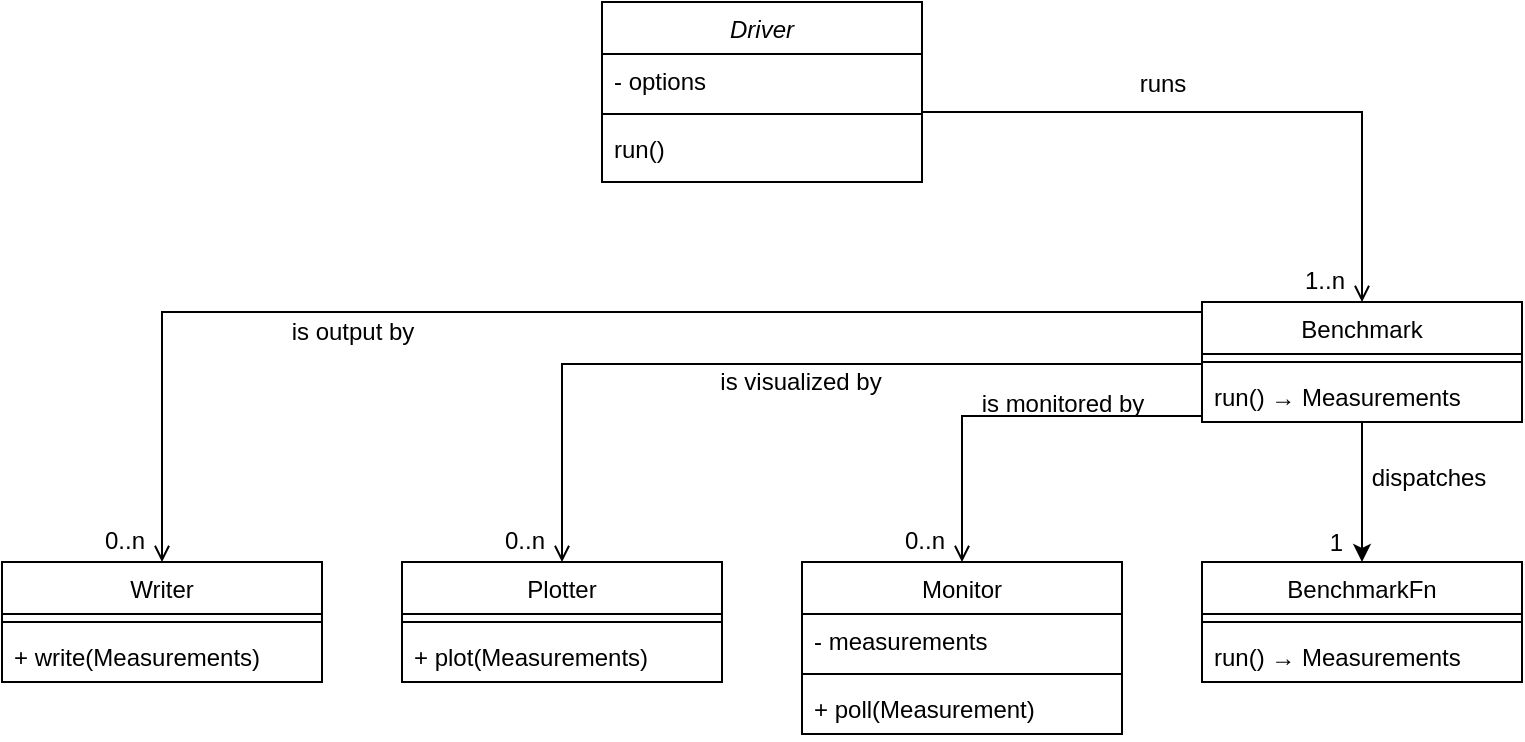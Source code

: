 <mxfile version="17.2.4" type="device"><diagram id="C5RBs43oDa-KdzZeNtuy" name="Page-1"><mxGraphModel dx="1865" dy="608" grid="1" gridSize="10" guides="1" tooltips="1" connect="1" arrows="1" fold="1" page="1" pageScale="1" pageWidth="827" pageHeight="1169" math="0" shadow="0"><root><mxCell id="WIyWlLk6GJQsqaUBKTNV-0"/><mxCell id="WIyWlLk6GJQsqaUBKTNV-1" parent="WIyWlLk6GJQsqaUBKTNV-0"/><mxCell id="zkfFHV4jXpPFQw0GAbJ--0" value="Driver" style="swimlane;fontStyle=2;align=center;verticalAlign=top;childLayout=stackLayout;horizontal=1;startSize=26;horizontalStack=0;resizeParent=1;resizeLast=0;collapsible=1;marginBottom=0;rounded=0;shadow=0;strokeWidth=1;" parent="WIyWlLk6GJQsqaUBKTNV-1" vertex="1"><mxGeometry x="220" y="130" width="160" height="90" as="geometry"><mxRectangle x="230" y="140" width="160" height="26" as="alternateBounds"/></mxGeometry></mxCell><mxCell id="zkfFHV4jXpPFQw0GAbJ--1" value="- options" style="text;align=left;verticalAlign=top;spacingLeft=4;spacingRight=4;overflow=hidden;rotatable=0;points=[[0,0.5],[1,0.5]];portConstraint=eastwest;" parent="zkfFHV4jXpPFQw0GAbJ--0" vertex="1"><mxGeometry y="26" width="160" height="26" as="geometry"/></mxCell><mxCell id="zkfFHV4jXpPFQw0GAbJ--4" value="" style="line;html=1;strokeWidth=1;align=left;verticalAlign=middle;spacingTop=-1;spacingLeft=3;spacingRight=3;rotatable=0;labelPosition=right;points=[];portConstraint=eastwest;" parent="zkfFHV4jXpPFQw0GAbJ--0" vertex="1"><mxGeometry y="52" width="160" height="8" as="geometry"/></mxCell><mxCell id="zkfFHV4jXpPFQw0GAbJ--5" value="run()" style="text;align=left;verticalAlign=top;spacingLeft=4;spacingRight=4;overflow=hidden;rotatable=0;points=[[0,0.5],[1,0.5]];portConstraint=eastwest;" parent="zkfFHV4jXpPFQw0GAbJ--0" vertex="1"><mxGeometry y="60" width="160" height="26" as="geometry"/></mxCell><mxCell id="zkfFHV4jXpPFQw0GAbJ--13" value="Monitor" style="swimlane;fontStyle=0;align=center;verticalAlign=top;childLayout=stackLayout;horizontal=1;startSize=26;horizontalStack=0;resizeParent=1;resizeLast=0;collapsible=1;marginBottom=0;rounded=0;shadow=0;strokeWidth=1;" parent="WIyWlLk6GJQsqaUBKTNV-1" vertex="1"><mxGeometry x="320" y="410" width="160" height="86" as="geometry"><mxRectangle x="340" y="380" width="170" height="26" as="alternateBounds"/></mxGeometry></mxCell><mxCell id="0rZRg4UZUFFAETU4fcuY-6" value="- measurements" style="text;align=left;verticalAlign=top;spacingLeft=4;spacingRight=4;overflow=hidden;rotatable=0;points=[[0,0.5],[1,0.5]];portConstraint=eastwest;" parent="zkfFHV4jXpPFQw0GAbJ--13" vertex="1"><mxGeometry y="26" width="160" height="26" as="geometry"/></mxCell><mxCell id="zkfFHV4jXpPFQw0GAbJ--15" value="" style="line;html=1;strokeWidth=1;align=left;verticalAlign=middle;spacingTop=-1;spacingLeft=3;spacingRight=3;rotatable=0;labelPosition=right;points=[];portConstraint=eastwest;" parent="zkfFHV4jXpPFQw0GAbJ--13" vertex="1"><mxGeometry y="52" width="160" height="8" as="geometry"/></mxCell><mxCell id="vnKqcx7vmUcf1QdCyMIL-5" value="+ poll(Measurement)" style="text;align=left;verticalAlign=top;spacingLeft=4;spacingRight=4;overflow=hidden;rotatable=0;points=[[0,0.5],[1,0.5]];portConstraint=eastwest;" parent="zkfFHV4jXpPFQw0GAbJ--13" vertex="1"><mxGeometry y="60" width="160" height="26" as="geometry"/></mxCell><mxCell id="zkfFHV4jXpPFQw0GAbJ--17" value="Benchmark" style="swimlane;fontStyle=0;align=center;verticalAlign=top;childLayout=stackLayout;horizontal=1;startSize=26;horizontalStack=0;resizeParent=1;resizeLast=0;collapsible=1;marginBottom=0;rounded=0;shadow=0;strokeWidth=1;" parent="WIyWlLk6GJQsqaUBKTNV-1" vertex="1"><mxGeometry x="520" y="280" width="160" height="60" as="geometry"><mxRectangle x="550" y="140" width="160" height="26" as="alternateBounds"/></mxGeometry></mxCell><mxCell id="zkfFHV4jXpPFQw0GAbJ--23" value="" style="line;html=1;strokeWidth=1;align=left;verticalAlign=middle;spacingTop=-1;spacingLeft=3;spacingRight=3;rotatable=0;labelPosition=right;points=[];portConstraint=eastwest;" parent="zkfFHV4jXpPFQw0GAbJ--17" vertex="1"><mxGeometry y="26" width="160" height="8" as="geometry"/></mxCell><mxCell id="zkfFHV4jXpPFQw0GAbJ--24" value="run() → Measurements" style="text;align=left;verticalAlign=top;spacingLeft=4;spacingRight=4;overflow=hidden;rotatable=0;points=[[0,0.5],[1,0.5]];portConstraint=eastwest;fontStyle=0" parent="zkfFHV4jXpPFQw0GAbJ--17" vertex="1"><mxGeometry y="34" width="160" height="26" as="geometry"/></mxCell><mxCell id="zkfFHV4jXpPFQw0GAbJ--26" value="" style="endArrow=open;shadow=0;strokeWidth=1;rounded=0;endFill=1;edgeStyle=elbowEdgeStyle;elbow=vertical;exitX=1;exitY=0.5;exitDx=0;exitDy=0;" parent="WIyWlLk6GJQsqaUBKTNV-1" target="zkfFHV4jXpPFQw0GAbJ--17" edge="1"><mxGeometry x="0.5" y="41" relative="1" as="geometry"><mxPoint x="380" y="185" as="sourcePoint"/><mxPoint x="540" y="192" as="targetPoint"/><mxPoint x="-40" y="32" as="offset"/><Array as="points"><mxPoint x="470" y="185"/><mxPoint x="430" y="230"/><mxPoint x="460" y="250"/></Array></mxGeometry></mxCell><mxCell id="zkfFHV4jXpPFQw0GAbJ--28" value="1..n" style="resizable=0;align=right;verticalAlign=bottom;labelBackgroundColor=none;fontSize=12;" parent="zkfFHV4jXpPFQw0GAbJ--26" connectable="0" vertex="1"><mxGeometry x="1" relative="1" as="geometry"><mxPoint x="-7" y="-2" as="offset"/></mxGeometry></mxCell><mxCell id="zkfFHV4jXpPFQw0GAbJ--29" value="runs" style="text;html=1;resizable=0;points=[];;align=center;verticalAlign=middle;labelBackgroundColor=none;rounded=0;shadow=0;strokeWidth=1;fontSize=12;" parent="zkfFHV4jXpPFQw0GAbJ--26" vertex="1" connectable="0"><mxGeometry x="0.5" y="49" relative="1" as="geometry"><mxPoint x="-149" y="-31" as="offset"/></mxGeometry></mxCell><mxCell id="vnKqcx7vmUcf1QdCyMIL-1" value="" style="endArrow=open;shadow=0;strokeWidth=1;rounded=0;endFill=1;edgeStyle=elbowEdgeStyle;elbow=vertical;exitX=0;exitY=0.5;exitDx=0;exitDy=0;entryX=0.5;entryY=0;entryDx=0;entryDy=0;" parent="WIyWlLk6GJQsqaUBKTNV-1" target="zkfFHV4jXpPFQw0GAbJ--13" edge="1"><mxGeometry x="0.5" y="41" relative="1" as="geometry"><mxPoint x="520" y="285" as="sourcePoint"/><mxPoint x="518" y="221" as="targetPoint"/><mxPoint x="-40" y="32" as="offset"/><Array as="points"><mxPoint x="460" y="337"/></Array></mxGeometry></mxCell><mxCell id="vnKqcx7vmUcf1QdCyMIL-2" value="0..n" style="resizable=0;align=right;verticalAlign=bottom;labelBackgroundColor=none;fontSize=12;" parent="vnKqcx7vmUcf1QdCyMIL-1" connectable="0" vertex="1"><mxGeometry x="1" relative="1" as="geometry"><mxPoint x="-7" y="-2" as="offset"/></mxGeometry></mxCell><mxCell id="vnKqcx7vmUcf1QdCyMIL-3" value="is monitored by" style="text;html=1;resizable=0;points=[];;align=center;verticalAlign=middle;labelBackgroundColor=none;rounded=0;shadow=0;strokeWidth=1;fontSize=12;" parent="vnKqcx7vmUcf1QdCyMIL-1" vertex="1" connectable="0"><mxGeometry x="0.5" y="49" relative="1" as="geometry"><mxPoint x="1" y="-18" as="offset"/></mxGeometry></mxCell><mxCell id="vnKqcx7vmUcf1QdCyMIL-6" value="Writer" style="swimlane;fontStyle=0;align=center;verticalAlign=top;childLayout=stackLayout;horizontal=1;startSize=26;horizontalStack=0;resizeParent=1;resizeLast=0;collapsible=1;marginBottom=0;rounded=0;shadow=0;strokeWidth=1;" parent="WIyWlLk6GJQsqaUBKTNV-1" vertex="1"><mxGeometry x="-80" y="410" width="160" height="60" as="geometry"><mxRectangle x="340" y="380" width="170" height="26" as="alternateBounds"/></mxGeometry></mxCell><mxCell id="vnKqcx7vmUcf1QdCyMIL-8" value="" style="line;html=1;strokeWidth=1;align=left;verticalAlign=middle;spacingTop=-1;spacingLeft=3;spacingRight=3;rotatable=0;labelPosition=right;points=[];portConstraint=eastwest;" parent="vnKqcx7vmUcf1QdCyMIL-6" vertex="1"><mxGeometry y="26" width="160" height="8" as="geometry"/></mxCell><mxCell id="vnKqcx7vmUcf1QdCyMIL-9" value="+ write(Measurements)" style="text;align=left;verticalAlign=top;spacingLeft=4;spacingRight=4;overflow=hidden;rotatable=0;points=[[0,0.5],[1,0.5]];portConstraint=eastwest;" parent="vnKqcx7vmUcf1QdCyMIL-6" vertex="1"><mxGeometry y="34" width="160" height="26" as="geometry"/></mxCell><mxCell id="vnKqcx7vmUcf1QdCyMIL-13" value="" style="endArrow=open;shadow=0;strokeWidth=1;rounded=0;endFill=1;edgeStyle=elbowEdgeStyle;elbow=vertical;exitX=0;exitY=0.5;exitDx=0;exitDy=0;entryX=0.5;entryY=0;entryDx=0;entryDy=0;" parent="WIyWlLk6GJQsqaUBKTNV-1" target="vnKqcx7vmUcf1QdCyMIL-6" edge="1"><mxGeometry x="0.5" y="41" relative="1" as="geometry"><mxPoint x="520" y="285" as="sourcePoint"/><mxPoint x="200" y="285" as="targetPoint"/><mxPoint x="-40" y="32" as="offset"/><Array as="points"><mxPoint x="360" y="285"/><mxPoint x="220" y="272"/><mxPoint x="460" y="280"/></Array></mxGeometry></mxCell><mxCell id="vnKqcx7vmUcf1QdCyMIL-14" value="0..n" style="resizable=0;align=right;verticalAlign=bottom;labelBackgroundColor=none;fontSize=12;" parent="vnKqcx7vmUcf1QdCyMIL-13" connectable="0" vertex="1"><mxGeometry x="1" relative="1" as="geometry"><mxPoint x="-7" y="-2" as="offset"/></mxGeometry></mxCell><mxCell id="vnKqcx7vmUcf1QdCyMIL-15" value="is output by" style="text;html=1;resizable=0;points=[];;align=center;verticalAlign=middle;labelBackgroundColor=none;rounded=0;shadow=0;strokeWidth=1;fontSize=12;" parent="vnKqcx7vmUcf1QdCyMIL-13" vertex="1" connectable="0"><mxGeometry x="0.5" y="49" relative="1" as="geometry"><mxPoint x="59" y="-39" as="offset"/></mxGeometry></mxCell><mxCell id="dMxw8b5q-6tQLUdcJDWo-1" value="Plotter" style="swimlane;fontStyle=0;align=center;verticalAlign=top;childLayout=stackLayout;horizontal=1;startSize=26;horizontalStack=0;resizeParent=1;resizeLast=0;collapsible=1;marginBottom=0;rounded=0;shadow=0;strokeWidth=1;" parent="WIyWlLk6GJQsqaUBKTNV-1" vertex="1"><mxGeometry x="120" y="410" width="160" height="60" as="geometry"><mxRectangle x="340" y="380" width="170" height="26" as="alternateBounds"/></mxGeometry></mxCell><mxCell id="dMxw8b5q-6tQLUdcJDWo-3" value="" style="line;html=1;strokeWidth=1;align=left;verticalAlign=middle;spacingTop=-1;spacingLeft=3;spacingRight=3;rotatable=0;labelPosition=right;points=[];portConstraint=eastwest;" parent="dMxw8b5q-6tQLUdcJDWo-1" vertex="1"><mxGeometry y="26" width="160" height="8" as="geometry"/></mxCell><mxCell id="dMxw8b5q-6tQLUdcJDWo-4" value="+ plot(Measurements)" style="text;align=left;verticalAlign=top;spacingLeft=4;spacingRight=4;overflow=hidden;rotatable=0;points=[[0,0.5],[1,0.5]];portConstraint=eastwest;" parent="dMxw8b5q-6tQLUdcJDWo-1" vertex="1"><mxGeometry y="34" width="160" height="26" as="geometry"/></mxCell><mxCell id="dMxw8b5q-6tQLUdcJDWo-5" value="" style="endArrow=open;shadow=0;strokeWidth=1;rounded=0;endFill=1;edgeStyle=elbowEdgeStyle;elbow=vertical;exitX=0;exitY=0.5;exitDx=0;exitDy=0;entryX=0.5;entryY=0;entryDx=0;entryDy=0;" parent="WIyWlLk6GJQsqaUBKTNV-1" target="dMxw8b5q-6tQLUdcJDWo-1" edge="1"><mxGeometry x="0.5" y="41" relative="1" as="geometry"><mxPoint x="520" y="285" as="sourcePoint"/><mxPoint x="318" y="221" as="targetPoint"/><mxPoint x="-40" y="32" as="offset"/><Array as="points"><mxPoint x="370" y="311"/><mxPoint x="260" y="337"/></Array></mxGeometry></mxCell><mxCell id="dMxw8b5q-6tQLUdcJDWo-6" value="0..n" style="resizable=0;align=right;verticalAlign=bottom;labelBackgroundColor=none;fontSize=12;" parent="dMxw8b5q-6tQLUdcJDWo-5" connectable="0" vertex="1"><mxGeometry x="1" relative="1" as="geometry"><mxPoint x="-7" y="-2" as="offset"/></mxGeometry></mxCell><mxCell id="dMxw8b5q-6tQLUdcJDWo-7" value="is visualized by" style="text;html=1;resizable=0;points=[];;align=center;verticalAlign=middle;labelBackgroundColor=none;rounded=0;shadow=0;strokeWidth=1;fontSize=12;" parent="dMxw8b5q-6tQLUdcJDWo-5" vertex="1" connectable="0"><mxGeometry x="0.5" y="49" relative="1" as="geometry"><mxPoint x="107" y="-40" as="offset"/></mxGeometry></mxCell><mxCell id="0rZRg4UZUFFAETU4fcuY-1" value="BenchmarkFn" style="swimlane;fontStyle=0;align=center;verticalAlign=top;childLayout=stackLayout;horizontal=1;startSize=26;horizontalStack=0;resizeParent=1;resizeLast=0;collapsible=1;marginBottom=0;rounded=0;shadow=0;strokeWidth=1;" parent="WIyWlLk6GJQsqaUBKTNV-1" vertex="1"><mxGeometry x="520" y="410" width="160" height="60" as="geometry"><mxRectangle x="550" y="140" width="160" height="26" as="alternateBounds"/></mxGeometry></mxCell><mxCell id="0rZRg4UZUFFAETU4fcuY-2" value="" style="line;html=1;strokeWidth=1;align=left;verticalAlign=middle;spacingTop=-1;spacingLeft=3;spacingRight=3;rotatable=0;labelPosition=right;points=[];portConstraint=eastwest;" parent="0rZRg4UZUFFAETU4fcuY-1" vertex="1"><mxGeometry y="26" width="160" height="8" as="geometry"/></mxCell><mxCell id="0rZRg4UZUFFAETU4fcuY-3" value="run() → Measurements" style="text;align=left;verticalAlign=top;spacingLeft=4;spacingRight=4;overflow=hidden;rotatable=0;points=[[0,0.5],[1,0.5]];portConstraint=eastwest;fontStyle=0" parent="0rZRg4UZUFFAETU4fcuY-1" vertex="1"><mxGeometry y="34" width="160" height="26" as="geometry"/></mxCell><mxCell id="0rZRg4UZUFFAETU4fcuY-4" value="" style="endArrow=classic;html=1;rounded=0;entryX=0.5;entryY=0;entryDx=0;entryDy=0;" parent="WIyWlLk6GJQsqaUBKTNV-1" target="0rZRg4UZUFFAETU4fcuY-1" edge="1"><mxGeometry width="50" height="50" relative="1" as="geometry"><mxPoint x="600" y="340" as="sourcePoint"/><mxPoint x="410" y="310" as="targetPoint"/></mxGeometry></mxCell><mxCell id="0rZRg4UZUFFAETU4fcuY-5" value="dispatches" style="text;html=1;resizable=0;points=[];;align=center;verticalAlign=middle;labelBackgroundColor=none;rounded=0;shadow=0;strokeWidth=1;fontSize=12;" parent="WIyWlLk6GJQsqaUBKTNV-1" vertex="1" connectable="0"><mxGeometry x="640" y="370" as="geometry"><mxPoint x="-7" y="-2" as="offset"/></mxGeometry></mxCell><mxCell id="Ys48R4QVA51RBRM-4Gn3-0" value="1" style="resizable=0;align=right;verticalAlign=bottom;labelBackgroundColor=none;fontSize=12;" parent="WIyWlLk6GJQsqaUBKTNV-1" connectable="0" vertex="1"><mxGeometry x="592" y="409" as="geometry"/></mxCell></root></mxGraphModel></diagram></mxfile>